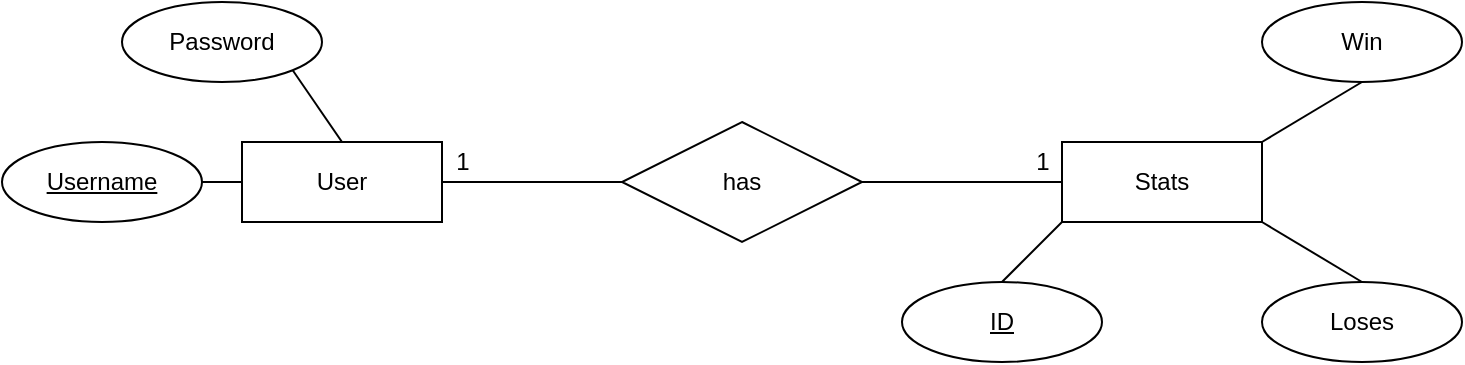 <mxfile version="14.9.6" type="device"><diagram id="Rc9Y39HWHAYSSkl6xEEr" name="Side-1"><mxGraphModel dx="1038" dy="607" grid="1" gridSize="10" guides="1" tooltips="1" connect="1" arrows="1" fold="1" page="1" pageScale="1" pageWidth="827" pageHeight="1169" math="0" shadow="0"><root><mxCell id="0"/><mxCell id="1" parent="0"/><mxCell id="arzTBM9RJjn7SoAkeMKk-7" value="User" style="whiteSpace=wrap;html=1;align=center;" vertex="1" parent="1"><mxGeometry x="190" y="180" width="100" height="40" as="geometry"/></mxCell><mxCell id="arzTBM9RJjn7SoAkeMKk-8" value="Username" style="ellipse;whiteSpace=wrap;html=1;align=center;fontStyle=4;" vertex="1" parent="1"><mxGeometry x="70" y="180" width="100" height="40" as="geometry"/></mxCell><mxCell id="arzTBM9RJjn7SoAkeMKk-11" value="" style="endArrow=none;html=1;rounded=0;exitX=1;exitY=0.5;exitDx=0;exitDy=0;entryX=0;entryY=0.5;entryDx=0;entryDy=0;" edge="1" parent="1" source="arzTBM9RJjn7SoAkeMKk-8" target="arzTBM9RJjn7SoAkeMKk-7"><mxGeometry relative="1" as="geometry"><mxPoint x="330" y="310" as="sourcePoint"/><mxPoint x="490" y="310" as="targetPoint"/></mxGeometry></mxCell><mxCell id="arzTBM9RJjn7SoAkeMKk-12" value="Password" style="ellipse;whiteSpace=wrap;html=1;align=center;" vertex="1" parent="1"><mxGeometry x="130" y="110" width="100" height="40" as="geometry"/></mxCell><mxCell id="arzTBM9RJjn7SoAkeMKk-13" value="" style="endArrow=none;html=1;rounded=0;exitX=1;exitY=1;exitDx=0;exitDy=0;entryX=0.5;entryY=0;entryDx=0;entryDy=0;" edge="1" parent="1" source="arzTBM9RJjn7SoAkeMKk-12" target="arzTBM9RJjn7SoAkeMKk-7"><mxGeometry relative="1" as="geometry"><mxPoint x="330" y="310" as="sourcePoint"/><mxPoint x="490" y="310" as="targetPoint"/></mxGeometry></mxCell><mxCell id="arzTBM9RJjn7SoAkeMKk-15" value="Stats" style="whiteSpace=wrap;html=1;align=center;" vertex="1" parent="1"><mxGeometry x="600" y="180" width="100" height="40" as="geometry"/></mxCell><mxCell id="arzTBM9RJjn7SoAkeMKk-18" value="Win&lt;span style=&quot;color: rgba(0 , 0 , 0 , 0) ; font-family: monospace ; font-size: 0px&quot;&gt;%3CmxGraphModel%3E%3Croot%3E%3CmxCell%20id%3D%220%22%2F%3E%3CmxCell%20id%3D%221%22%20parent%3D%220%22%2F%3E%3CmxCell%20id%3D%222%22%20value%3D%22Wins%22%20style%3D%22ellipse%3BwhiteSpace%3Dwrap%3Bhtml%3D1%3B%22%20vertex%3D%221%22%20parent%3D%221%22%3E%3CmxGeometry%20x%3D%22150%22%20y%3D%22235%22%20width%3D%2280%22%20height%3D%2250%22%20as%3D%22geometry%22%2F%3E%3C%2FmxCell%3E%3C%2Froot%3E%3C%2FmxGraphModel%3E&lt;/span&gt;" style="ellipse;whiteSpace=wrap;html=1;align=center;" vertex="1" parent="1"><mxGeometry x="700" y="110" width="100" height="40" as="geometry"/></mxCell><mxCell id="arzTBM9RJjn7SoAkeMKk-19" value="Loses" style="ellipse;whiteSpace=wrap;html=1;align=center;" vertex="1" parent="1"><mxGeometry x="700" y="250" width="100" height="40" as="geometry"/></mxCell><mxCell id="arzTBM9RJjn7SoAkeMKk-20" value="ID" style="ellipse;whiteSpace=wrap;html=1;align=center;fontStyle=4;" vertex="1" parent="1"><mxGeometry x="520" y="250" width="100" height="40" as="geometry"/></mxCell><mxCell id="arzTBM9RJjn7SoAkeMKk-23" value="" style="endArrow=none;html=1;rounded=0;exitX=0.5;exitY=0;exitDx=0;exitDy=0;entryX=0;entryY=1;entryDx=0;entryDy=0;" edge="1" parent="1" source="arzTBM9RJjn7SoAkeMKk-20" target="arzTBM9RJjn7SoAkeMKk-15"><mxGeometry relative="1" as="geometry"><mxPoint x="420" y="310" as="sourcePoint"/><mxPoint x="580" y="310" as="targetPoint"/></mxGeometry></mxCell><mxCell id="arzTBM9RJjn7SoAkeMKk-24" value="" style="endArrow=none;html=1;rounded=0;exitX=0.5;exitY=1;exitDx=0;exitDy=0;entryX=1;entryY=0;entryDx=0;entryDy=0;" edge="1" parent="1" source="arzTBM9RJjn7SoAkeMKk-18" target="arzTBM9RJjn7SoAkeMKk-15"><mxGeometry relative="1" as="geometry"><mxPoint x="580" y="160" as="sourcePoint"/><mxPoint x="610" y="190" as="targetPoint"/></mxGeometry></mxCell><mxCell id="arzTBM9RJjn7SoAkeMKk-25" value="" style="endArrow=none;html=1;rounded=0;exitX=0.5;exitY=0;exitDx=0;exitDy=0;entryX=1;entryY=1;entryDx=0;entryDy=0;" edge="1" parent="1" source="arzTBM9RJjn7SoAkeMKk-19" target="arzTBM9RJjn7SoAkeMKk-15"><mxGeometry relative="1" as="geometry"><mxPoint x="760" y="160" as="sourcePoint"/><mxPoint x="710" y="190" as="targetPoint"/></mxGeometry></mxCell><mxCell id="arzTBM9RJjn7SoAkeMKk-27" value="has" style="shape=rhombus;perimeter=rhombusPerimeter;whiteSpace=wrap;html=1;align=center;" vertex="1" parent="1"><mxGeometry x="380" y="170" width="120" height="60" as="geometry"/></mxCell><mxCell id="arzTBM9RJjn7SoAkeMKk-29" value="" style="endArrow=none;html=1;rounded=0;exitX=1;exitY=0.5;exitDx=0;exitDy=0;" edge="1" parent="1" source="arzTBM9RJjn7SoAkeMKk-7" target="arzTBM9RJjn7SoAkeMKk-27"><mxGeometry relative="1" as="geometry"><mxPoint x="430" y="310" as="sourcePoint"/><mxPoint x="590" y="310" as="targetPoint"/></mxGeometry></mxCell><mxCell id="arzTBM9RJjn7SoAkeMKk-32" value="" style="endArrow=none;html=1;rounded=0;exitX=1;exitY=0.5;exitDx=0;exitDy=0;entryX=0;entryY=0.5;entryDx=0;entryDy=0;" edge="1" parent="1" source="arzTBM9RJjn7SoAkeMKk-27" target="arzTBM9RJjn7SoAkeMKk-15"><mxGeometry relative="1" as="geometry"><mxPoint x="300" y="210" as="sourcePoint"/><mxPoint x="390" y="210" as="targetPoint"/><Array as="points"/></mxGeometry></mxCell><mxCell id="arzTBM9RJjn7SoAkeMKk-35" value="1" style="text;html=1;align=center;verticalAlign=middle;resizable=0;points=[];autosize=1;strokeColor=none;" vertex="1" parent="1"><mxGeometry x="580" y="180" width="20" height="20" as="geometry"/></mxCell><mxCell id="arzTBM9RJjn7SoAkeMKk-36" value="1" style="text;html=1;align=center;verticalAlign=middle;resizable=0;points=[];autosize=1;strokeColor=none;" vertex="1" parent="1"><mxGeometry x="290" y="180" width="20" height="20" as="geometry"/></mxCell></root></mxGraphModel></diagram></mxfile>